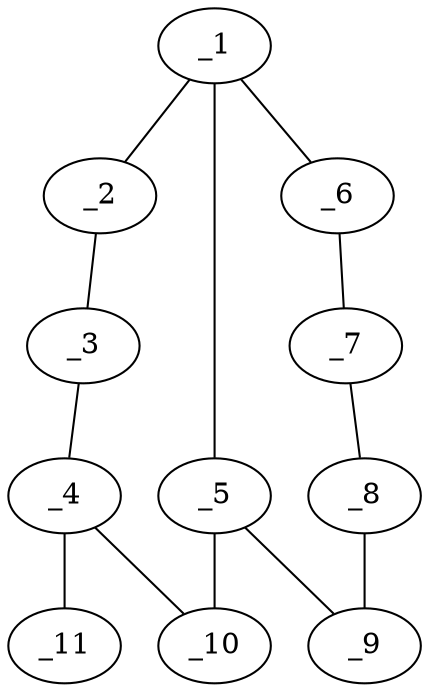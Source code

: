 graph molid665553 {
	_1	 [charge=0,
		chem=1,
		symbol="C  ",
		x="4.5981",
		y="0.5"];
	_2	 [charge=0,
		chem=1,
		symbol="C  ",
		x="3.7321",
		y=1];
	_1 -- _2	 [valence=1];
	_5	 [charge=0,
		chem=1,
		symbol="C  ",
		x="4.5981",
		y="-0.5"];
	_1 -- _5	 [valence=1];
	_6	 [charge=0,
		chem=1,
		symbol="C  ",
		x="5.4641",
		y=1];
	_1 -- _6	 [valence=2];
	_3	 [charge=0,
		chem=1,
		symbol="C  ",
		x="2.866",
		y="0.5"];
	_2 -- _3	 [valence=1];
	_4	 [charge=0,
		chem=1,
		symbol="C  ",
		x="2.866",
		y="-0.5"];
	_3 -- _4	 [valence=1];
	_10	 [charge=0,
		chem=2,
		symbol="O  ",
		x="3.7321",
		y="-1"];
	_4 -- _10	 [valence=1];
	_11	 [charge=0,
		chem=1,
		symbol="C  ",
		x=2,
		y="-1"];
	_4 -- _11	 [valence=1];
	_9	 [charge=0,
		chem=1,
		symbol="C  ",
		x="5.4641",
		y="-1"];
	_5 -- _9	 [valence=2];
	_5 -- _10	 [valence=1];
	_7	 [charge=0,
		chem=1,
		symbol="C  ",
		x="6.3301",
		y="0.5"];
	_6 -- _7	 [valence=1];
	_8	 [charge=0,
		chem=1,
		symbol="C  ",
		x="6.3301",
		y="-0.5"];
	_7 -- _8	 [valence=2];
	_8 -- _9	 [valence=1];
}
